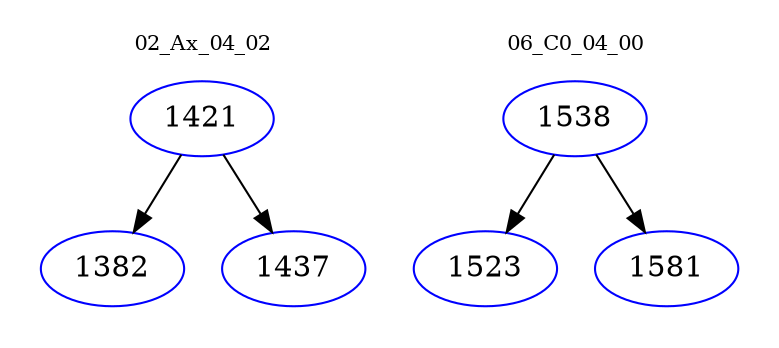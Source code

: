 digraph{
subgraph cluster_0 {
color = white
label = "02_Ax_04_02";
fontsize=10;
T0_1421 [label="1421", color="blue"]
T0_1421 -> T0_1382 [color="black"]
T0_1382 [label="1382", color="blue"]
T0_1421 -> T0_1437 [color="black"]
T0_1437 [label="1437", color="blue"]
}
subgraph cluster_1 {
color = white
label = "06_C0_04_00";
fontsize=10;
T1_1538 [label="1538", color="blue"]
T1_1538 -> T1_1523 [color="black"]
T1_1523 [label="1523", color="blue"]
T1_1538 -> T1_1581 [color="black"]
T1_1581 [label="1581", color="blue"]
}
}
